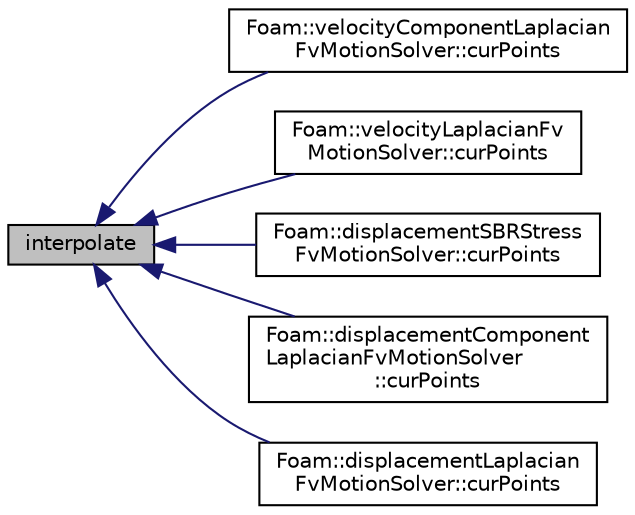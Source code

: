 digraph "interpolate"
{
  bgcolor="transparent";
  edge [fontname="Helvetica",fontsize="10",labelfontname="Helvetica",labelfontsize="10"];
  node [fontname="Helvetica",fontsize="10",shape=record];
  rankdir="LR";
  Node1 [label="interpolate",height=0.2,width=0.4,color="black", fillcolor="grey75", style="filled", fontcolor="black"];
  Node1 -> Node2 [dir="back",color="midnightblue",fontsize="10",style="solid",fontname="Helvetica"];
  Node2 [label="Foam::velocityComponentLaplacian\lFvMotionSolver::curPoints",height=0.2,width=0.4,color="black",URL="$a02794.html#a897bb9550f17845c9ab361582659cbee",tooltip="Return point location obtained from the current motion field. "];
  Node1 -> Node3 [dir="back",color="midnightblue",fontsize="10",style="solid",fontname="Helvetica"];
  Node3 [label="Foam::velocityLaplacianFv\lMotionSolver::curPoints",height=0.2,width=0.4,color="black",URL="$a02795.html#a897bb9550f17845c9ab361582659cbee",tooltip="Return point location obtained from the current motion field. "];
  Node1 -> Node4 [dir="back",color="midnightblue",fontsize="10",style="solid",fontname="Helvetica"];
  Node4 [label="Foam::displacementSBRStress\lFvMotionSolver::curPoints",height=0.2,width=0.4,color="black",URL="$a00555.html#a897bb9550f17845c9ab361582659cbee",tooltip="Return point location obtained from the current motion field. "];
  Node1 -> Node5 [dir="back",color="midnightblue",fontsize="10",style="solid",fontname="Helvetica"];
  Node5 [label="Foam::displacementComponent\lLaplacianFvMotionSolver\l::curPoints",height=0.2,width=0.4,color="black",URL="$a00549.html#a897bb9550f17845c9ab361582659cbee",tooltip="Return point location obtained from the current motion field. "];
  Node1 -> Node6 [dir="back",color="midnightblue",fontsize="10",style="solid",fontname="Helvetica"];
  Node6 [label="Foam::displacementLaplacian\lFvMotionSolver::curPoints",height=0.2,width=0.4,color="black",URL="$a00551.html#a897bb9550f17845c9ab361582659cbee",tooltip="Return point location obtained from the current motion field. "];
}
